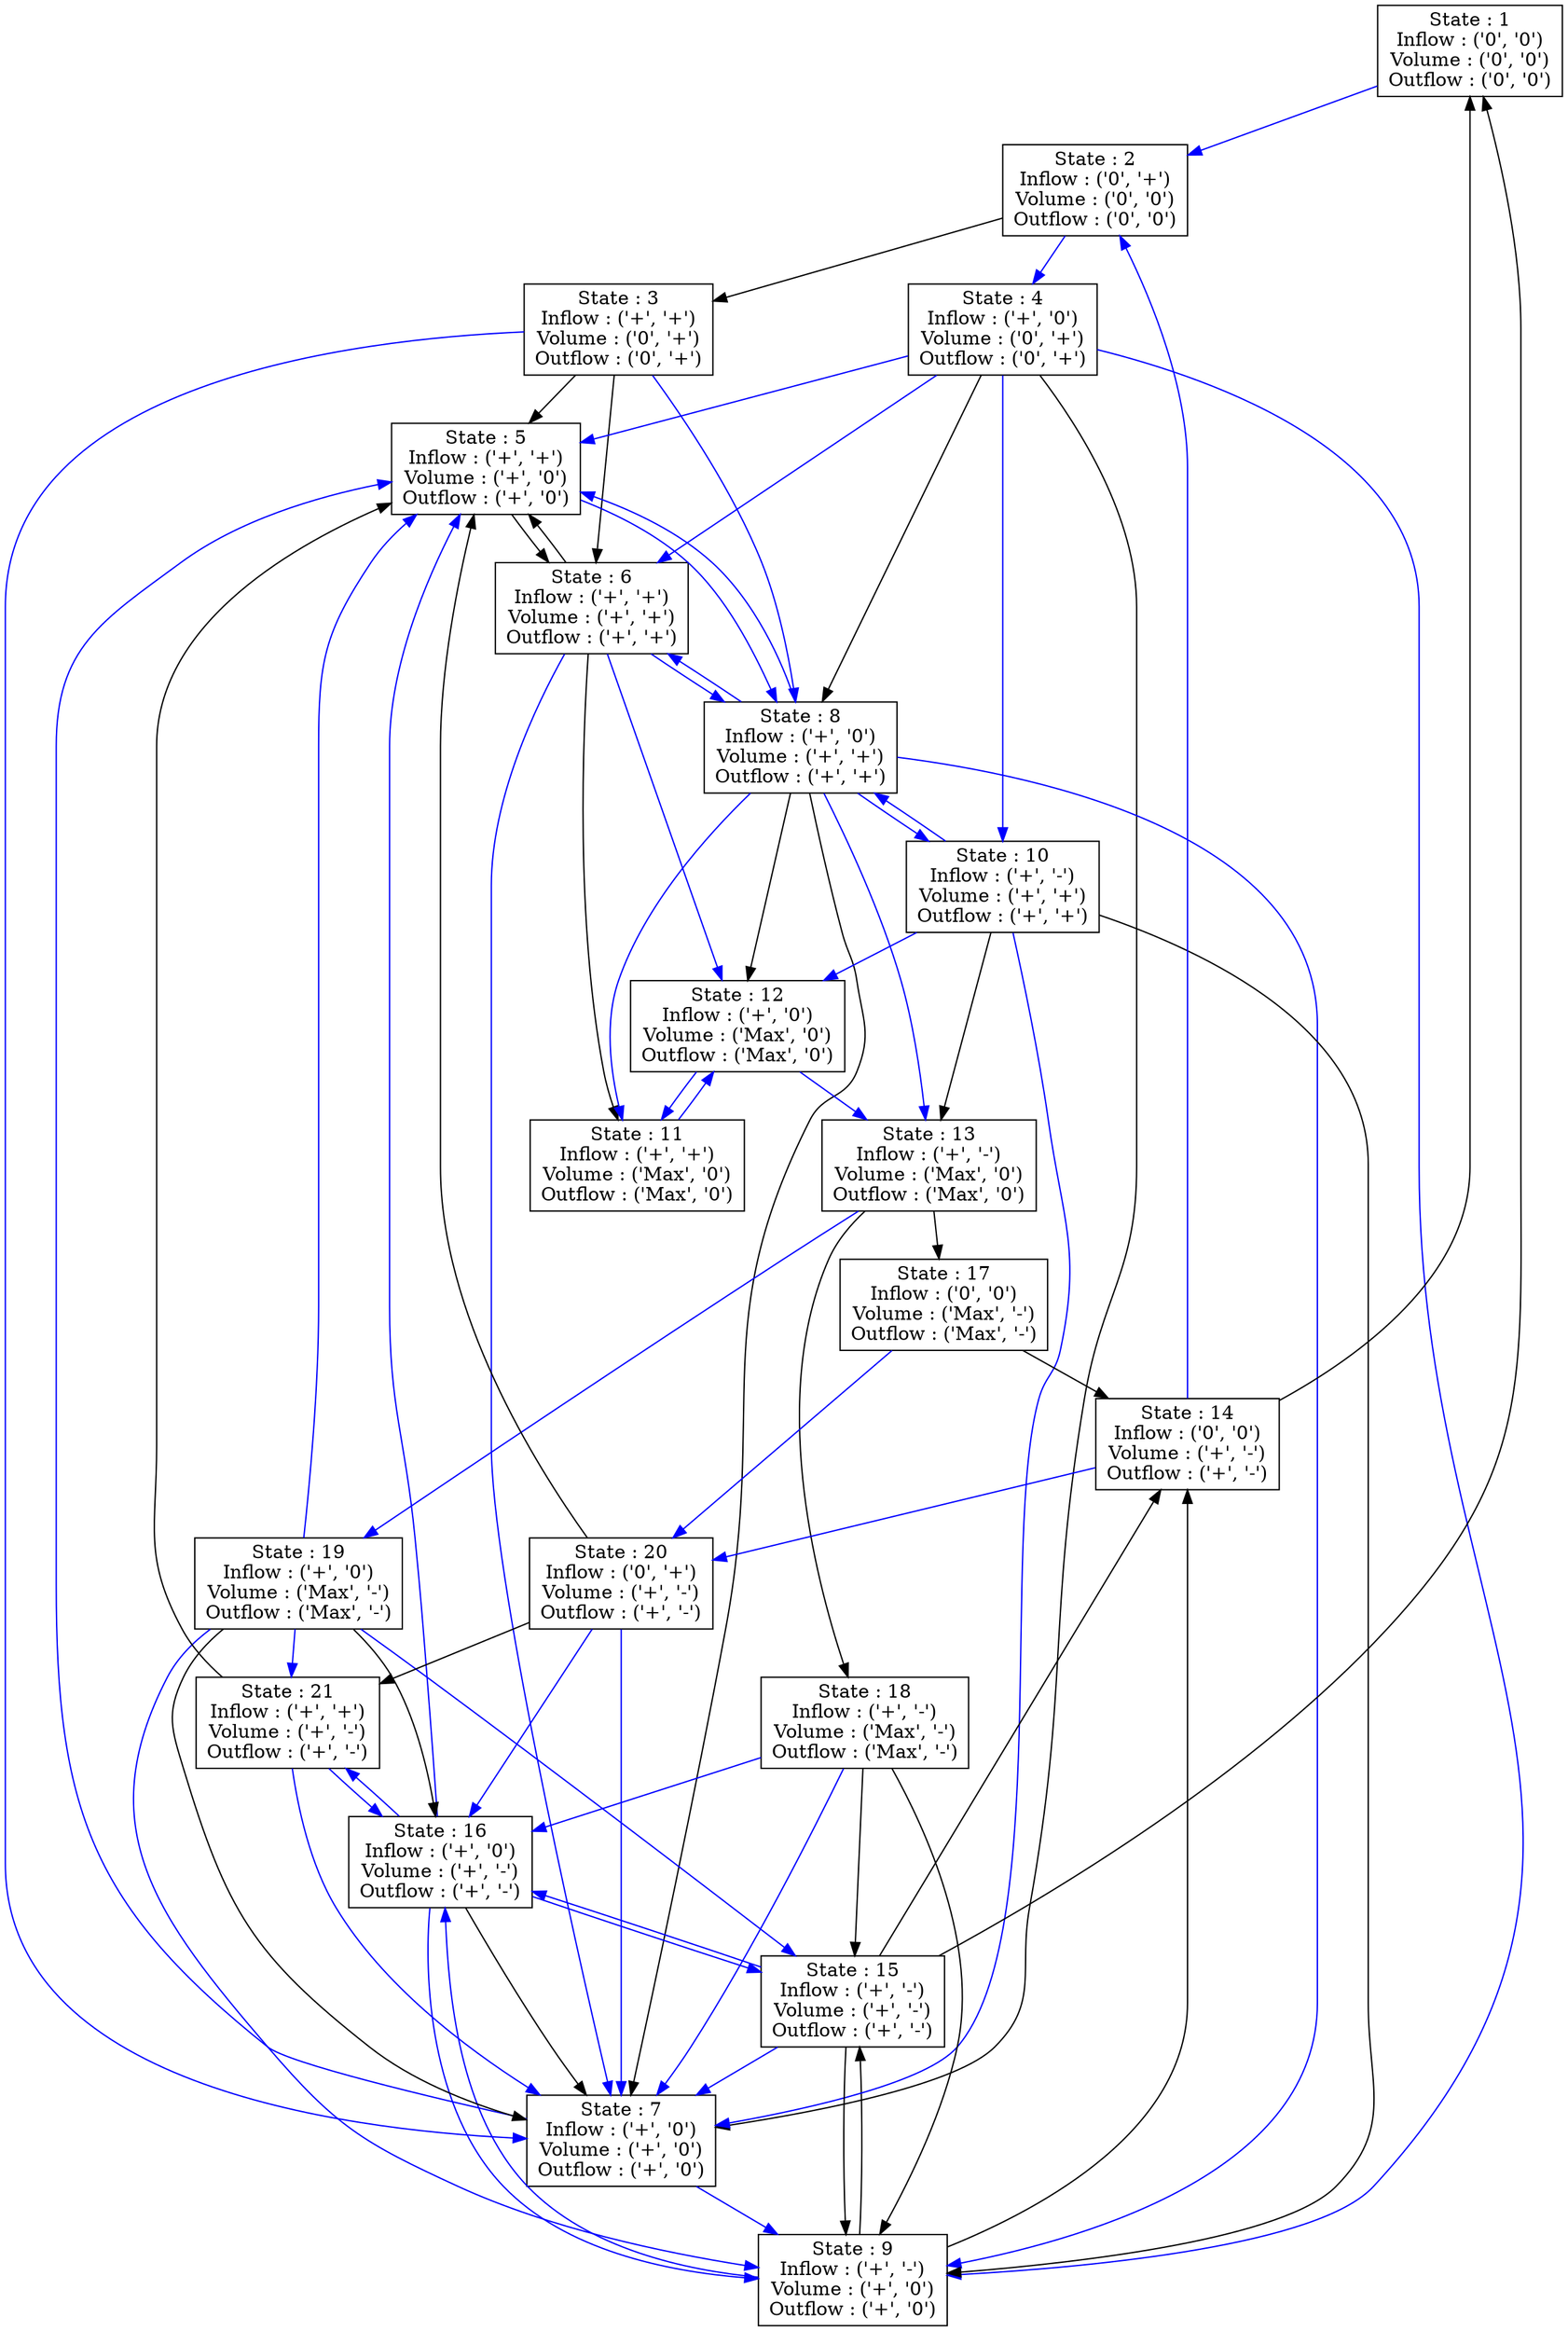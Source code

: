 // The State Graph
digraph {
	layout=dot splines=true
	1 [label="State : 1
Inflow : ('0', '0')
Volume : ('0', '0')
Outflow : ('0', '0')
" color=black shape=box]
	2 [label="State : 2
Inflow : ('0', '+')
Volume : ('0', '0')
Outflow : ('0', '0')
" color=black shape=box]
	3 [label="State : 3
Inflow : ('+', '+')
Volume : ('0', '+')
Outflow : ('0', '+')
" color=black shape=box]
	4 [label="State : 4
Inflow : ('+', '0')
Volume : ('0', '+')
Outflow : ('0', '+')
" color=black shape=box]
	5 [label="State : 5
Inflow : ('+', '+')
Volume : ('+', '0')
Outflow : ('+', '0')
" color=black shape=box]
	6 [label="State : 6
Inflow : ('+', '+')
Volume : ('+', '+')
Outflow : ('+', '+')
" color=black shape=box]
	7 [label="State : 7
Inflow : ('+', '0')
Volume : ('+', '0')
Outflow : ('+', '0')
" color=black shape=box]
	8 [label="State : 8
Inflow : ('+', '0')
Volume : ('+', '+')
Outflow : ('+', '+')
" color=black shape=box]
	9 [label="State : 9
Inflow : ('+', '-')
Volume : ('+', '0')
Outflow : ('+', '0')
" color=black shape=box]
	10 [label="State : 10
Inflow : ('+', '-')
Volume : ('+', '+')
Outflow : ('+', '+')
" color=black shape=box]
	11 [label="State : 11
Inflow : ('+', '+')
Volume : ('Max', '0')
Outflow : ('Max', '0')
" color=black shape=box]
	12 [label="State : 12
Inflow : ('+', '0')
Volume : ('Max', '0')
Outflow : ('Max', '0')
" color=black shape=box]
	13 [label="State : 13
Inflow : ('+', '-')
Volume : ('Max', '0')
Outflow : ('Max', '0')
" color=black shape=box]
	14 [label="State : 14
Inflow : ('0', '0')
Volume : ('+', '-')
Outflow : ('+', '-')
" color=black shape=box]
	15 [label="State : 15
Inflow : ('+', '-')
Volume : ('+', '-')
Outflow : ('+', '-')
" color=black shape=box]
	16 [label="State : 16
Inflow : ('+', '0')
Volume : ('+', '-')
Outflow : ('+', '-')
" color=black shape=box]
	17 [label="State : 17
Inflow : ('0', '0')
Volume : ('Max', '-')
Outflow : ('Max', '-')
" color=black shape=box]
	18 [label="State : 18
Inflow : ('+', '-')
Volume : ('Max', '-')
Outflow : ('Max', '-')
" color=black shape=box]
	19 [label="State : 19
Inflow : ('+', '0')
Volume : ('Max', '-')
Outflow : ('Max', '-')
" color=black shape=box]
	20 [label="State : 20
Inflow : ('0', '+')
Volume : ('+', '-')
Outflow : ('+', '-')
" color=black shape=box]
	21 [label="State : 21
Inflow : ('+', '+')
Volume : ('+', '-')
Outflow : ('+', '-')
" color=black shape=box]
	1 -> 2 [color=blue constraint=true]
	2 -> 3 [color=black constraint=true]
	2 -> 4 [color=blue constraint=true]
	3 -> 5 [color=black constraint=true]
	3 -> 6 [color=black constraint=true]
	3 -> 7 [color=blue constraint=true]
	3 -> 8 [color=blue constraint=true]
	4 -> 7 [color=black constraint=true]
	4 -> 8 [color=black constraint=true]
	4 -> 5 [color=blue constraint=true]
	4 -> 9 [color=blue constraint=true]
	4 -> 6 [color=blue constraint=true]
	4 -> 10 [color=blue constraint=true]
	5 -> 6 [color=black constraint=true]
	5 -> 8 [color=blue constraint=true]
	6 -> 11 [color=black constraint=true]
	6 -> 5 [color=black constraint=true]
	6 -> 12 [color=blue constraint=true]
	6 -> 7 [color=blue constraint=true]
	6 -> 8 [color=blue constraint=true]
	7 -> 5 [color=blue constraint=true]
	7 -> 9 [color=blue constraint=true]
	8 -> 12 [color=black constraint=true]
	8 -> 7 [color=black constraint=true]
	8 -> 11 [color=blue constraint=true]
	8 -> 13 [color=blue constraint=true]
	8 -> 5 [color=blue constraint=true]
	8 -> 9 [color=blue constraint=true]
	8 -> 6 [color=blue constraint=true]
	8 -> 10 [color=blue constraint=true]
	9 -> 14 [color=black constraint=true]
	9 -> 15 [color=black constraint=true]
	9 -> 16 [color=blue constraint=true]
	10 -> 13 [color=black constraint=true]
	10 -> 9 [color=black constraint=true]
	10 -> 12 [color=blue constraint=true]
	10 -> 7 [color=blue constraint=true]
	10 -> 8 [color=blue constraint=true]
	11 -> 12 [color=blue constraint=true]
	12 -> 11 [color=blue constraint=true]
	12 -> 13 [color=blue constraint=true]
	13 -> 17 [color=black constraint=true]
	13 -> 18 [color=black constraint=true]
	13 -> 19 [color=blue constraint=true]
	14 -> 1 [color=black constraint=true]
	14 -> 2 [color=blue constraint=true]
	14 -> 20 [color=blue constraint=true]
	15 -> 1 [color=black constraint=true]
	15 -> 14 [color=black constraint=true]
	15 -> 9 [color=black constraint=true]
	15 -> 7 [color=blue constraint=true]
	15 -> 16 [color=blue constraint=true]
	16 -> 7 [color=black constraint=true]
	16 -> 5 [color=blue constraint=true]
	16 -> 9 [color=blue constraint=true]
	16 -> 21 [color=blue constraint=true]
	16 -> 15 [color=blue constraint=true]
	17 -> 14 [color=black constraint=true]
	17 -> 20 [color=blue constraint=true]
	18 -> 9 [color=black constraint=true]
	18 -> 15 [color=black constraint=true]
	18 -> 7 [color=blue constraint=true]
	18 -> 16 [color=blue constraint=true]
	19 -> 7 [color=black constraint=true]
	19 -> 16 [color=black constraint=true]
	19 -> 5 [color=blue constraint=true]
	19 -> 9 [color=blue constraint=true]
	19 -> 21 [color=blue constraint=true]
	19 -> 15 [color=blue constraint=true]
	20 -> 5 [color=black constraint=true]
	20 -> 21 [color=black constraint=true]
	20 -> 7 [color=blue constraint=true]
	20 -> 16 [color=blue constraint=true]
	21 -> 5 [color=black constraint=true]
	21 -> 7 [color=blue constraint=true]
	21 -> 16 [color=blue constraint=true]
}
